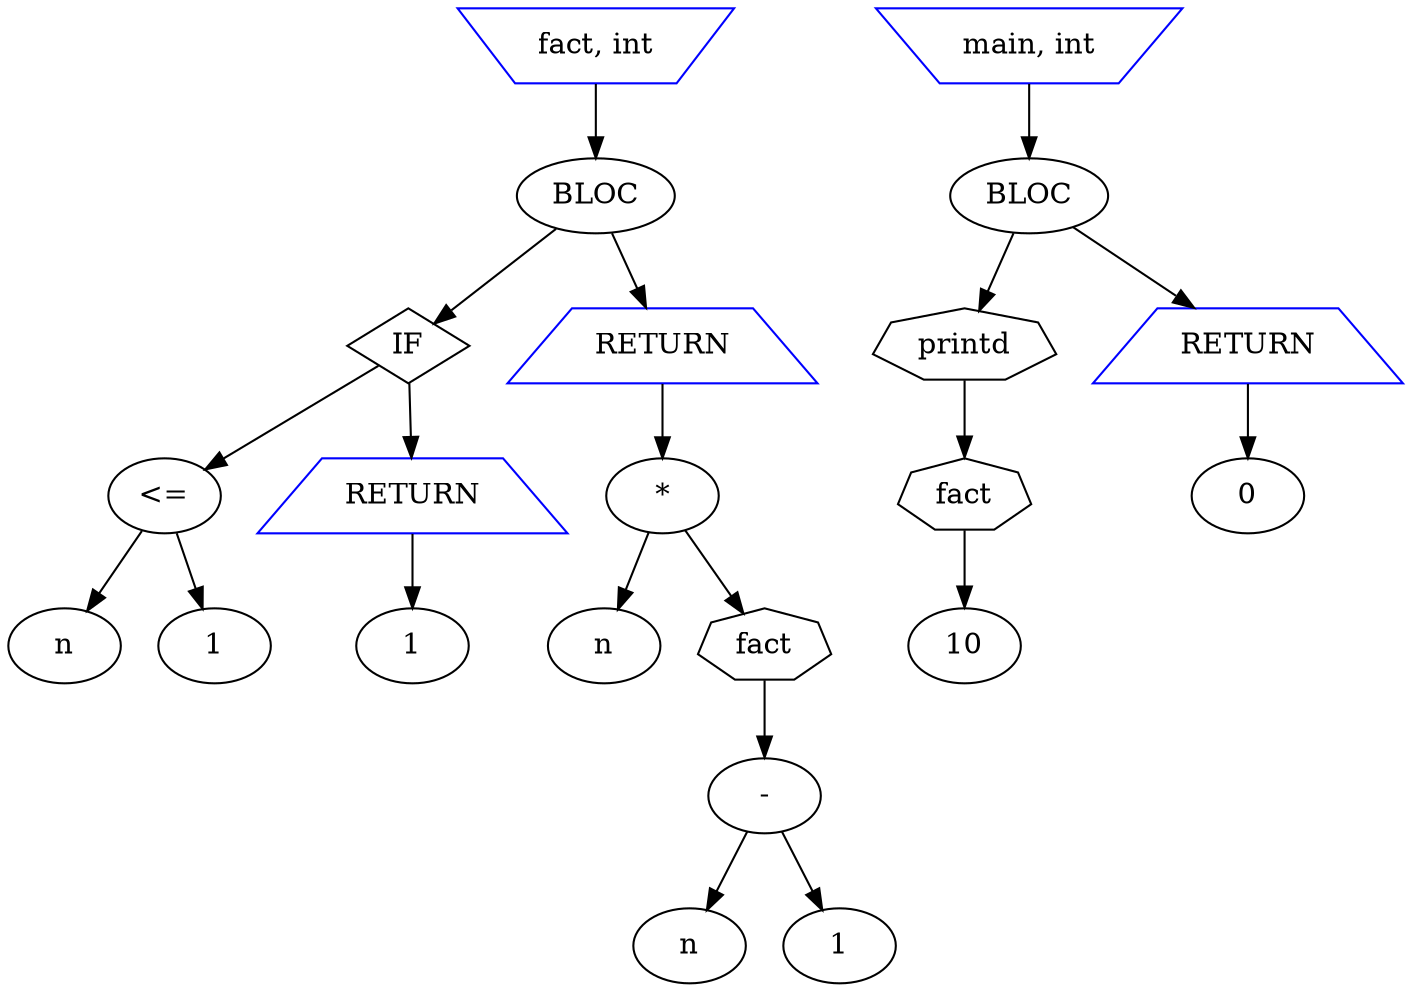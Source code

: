 digraph program {
	node_13 [label="fact, int" shape="invtrapezium" color=blue]
	node_14 [label="BLOC" shape="ellipse" color=black]
	node_5 [label="IF" shape="diamond" color=black]
	node_2 [label="<=" shape="ellipse" color=black]
	node_0 [label="n" shape="ellipse" color=black]
	node_2 -> node_0
	node_1 [label="1" shape="ellipse" color=black]
	node_2 -> node_1
	node_5 -> node_2
	node_4 [label="RETURN" shape="trapezium" color=blue]
	node_3 [label="1" shape="ellipse" color=black]
	node_4 -> node_3
	node_5 -> node_4
	node_14 -> node_5
	node_12 [label="RETURN" shape="trapezium" color=blue]
	node_11 [label="*" shape="ellipse" color=black]
	node_6 [label="n" shape="ellipse" color=black]
	node_11 -> node_6
	node_10 [label="fact" shape="septagon" color=black]
	node_9 [label="-" shape="ellipse" color=black]
	node_7 [label="n" shape="ellipse" color=black]
	node_9 -> node_7
	node_8 [label="1" shape="ellipse" color=black]
	node_9 -> node_8
	node_10 -> node_9
	node_11 -> node_10
	node_12 -> node_11
	node_14 -> node_12
	node_13 -> node_14
	node_20 [label="main, int" shape="invtrapezium" color=blue]
	node_21 [label="BLOC" shape="ellipse" color=black]
	node_17 [label="printd" shape="septagon" color=black]
	node_16 [label="fact" shape="septagon" color=black]
	node_15 [label="10" shape="ellipse" color=black]
	node_16 -> node_15
	node_17 -> node_16
	node_21 -> node_17
	node_19 [label="RETURN" shape="trapezium" color=blue]
	node_18 [label="0" shape="ellipse" color=black]
	node_19 -> node_18
	node_21 -> node_19
	node_20 -> node_21
}
